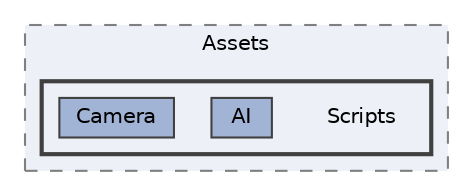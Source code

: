 digraph "C:/Users/Dylan Stewart/Documents/GitHub/Project-Baxter-Sim---Team-Matrix/Matrix_CI_TrafficFlow/Assets/Scripts"
{
 // LATEX_PDF_SIZE
  bgcolor="transparent";
  edge [fontname=Helvetica,fontsize=10,labelfontname=Helvetica,labelfontsize=10];
  node [fontname=Helvetica,fontsize=10,shape=box,height=0.2,width=0.4];
  compound=true
  subgraph clusterdir_9de460731ca44da7af2db12836555dde {
    graph [ bgcolor="#edf0f7", pencolor="grey50", label="Assets", fontname=Helvetica,fontsize=10 style="filled,dashed", URL="dir_9de460731ca44da7af2db12836555dde.html",tooltip=""]
  subgraph clusterdir_c0a1e5a76ac6bd889fe0714f2e65b901 {
    graph [ bgcolor="#edf0f7", pencolor="grey25", label="", fontname=Helvetica,fontsize=10 style="filled,bold", URL="dir_c0a1e5a76ac6bd889fe0714f2e65b901.html",tooltip=""]
    dir_c0a1e5a76ac6bd889fe0714f2e65b901 [shape=plaintext, label="Scripts"];
  dir_dd3f0643b4df4b2d575ffec308450ba0 [label="AI", fillcolor="#a2b4d6", color="grey25", style="filled", URL="dir_dd3f0643b4df4b2d575ffec308450ba0.html",tooltip=""];
  dir_a5f422fbd172c4ac02704f0d4f77c154 [label="Camera", fillcolor="#a2b4d6", color="grey25", style="filled", URL="dir_a5f422fbd172c4ac02704f0d4f77c154.html",tooltip=""];
  }
  }
}
